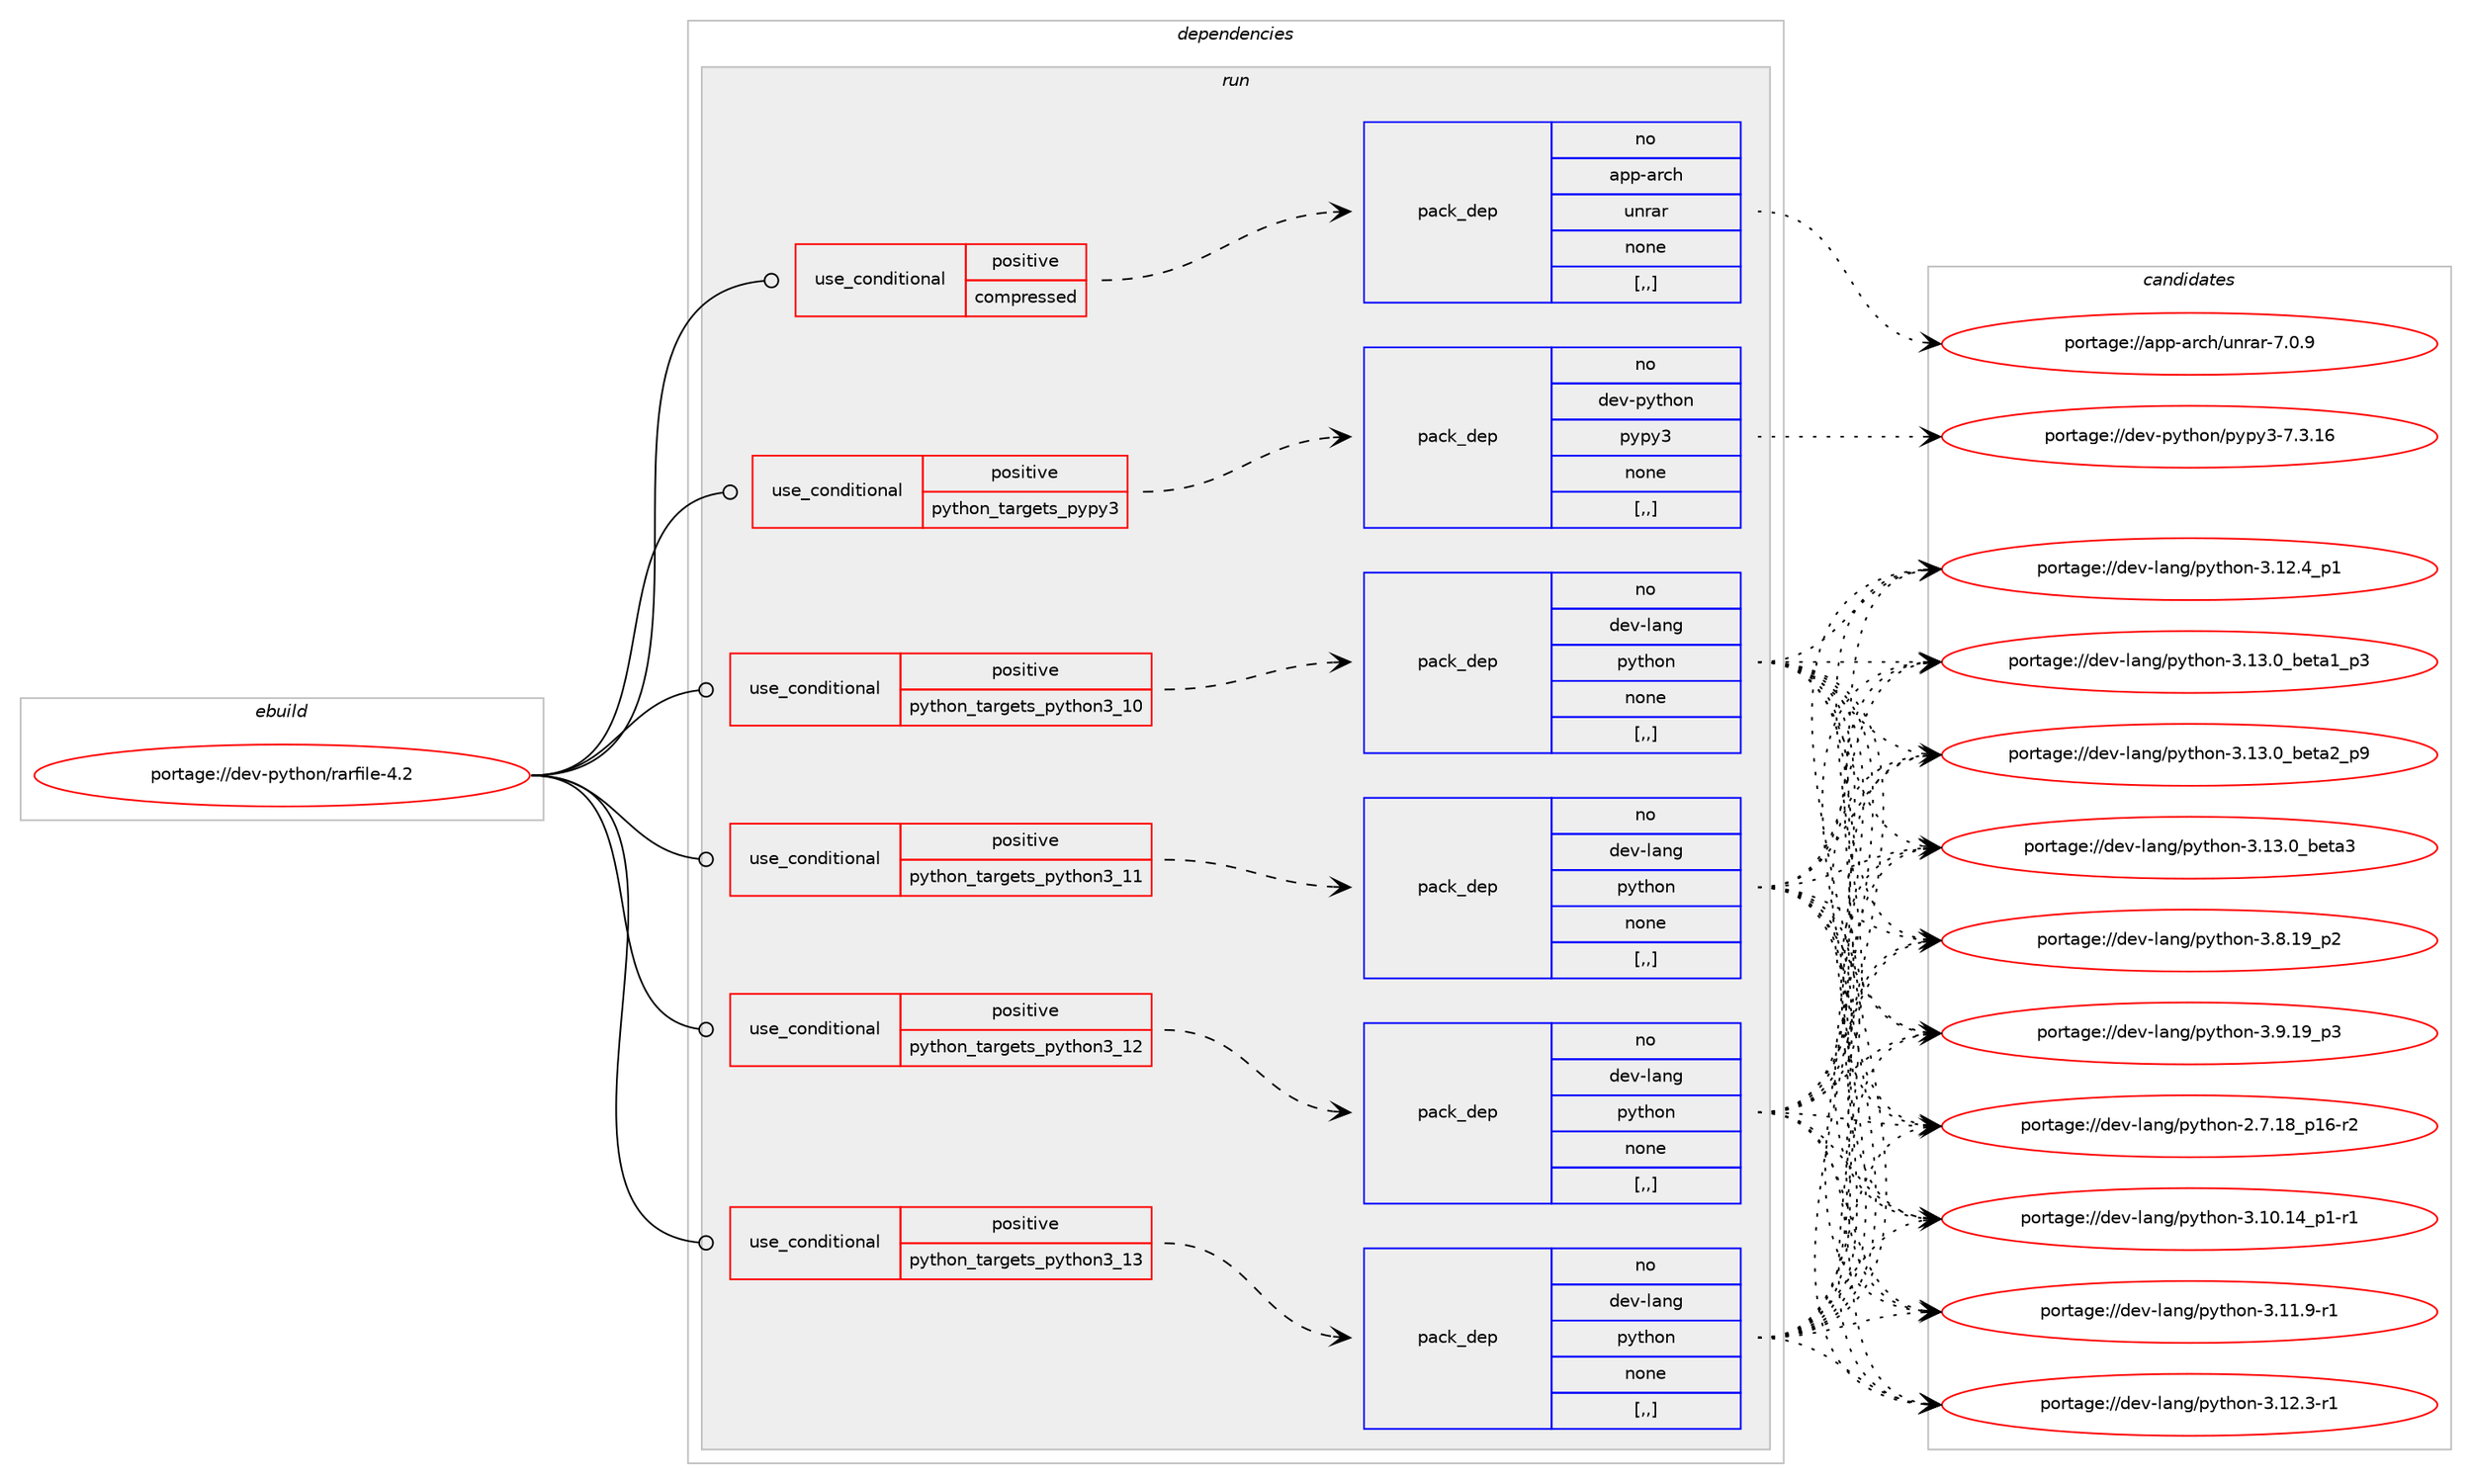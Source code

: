 digraph prolog {

# *************
# Graph options
# *************

newrank=true;
concentrate=true;
compound=true;
graph [rankdir=LR,fontname=Helvetica,fontsize=10,ranksep=1.5];#, ranksep=2.5, nodesep=0.2];
edge  [arrowhead=vee];
node  [fontname=Helvetica,fontsize=10];

# **********
# The ebuild
# **********

subgraph cluster_leftcol {
color=gray;
rank=same;
label=<<i>ebuild</i>>;
id [label="portage://dev-python/rarfile-4.2", color=red, width=4, href="../dev-python/rarfile-4.2.svg"];
}

# ****************
# The dependencies
# ****************

subgraph cluster_midcol {
color=gray;
label=<<i>dependencies</i>>;
subgraph cluster_compile {
fillcolor="#eeeeee";
style=filled;
label=<<i>compile</i>>;
}
subgraph cluster_compileandrun {
fillcolor="#eeeeee";
style=filled;
label=<<i>compile and run</i>>;
}
subgraph cluster_run {
fillcolor="#eeeeee";
style=filled;
label=<<i>run</i>>;
subgraph cond37555 {
dependency157381 [label=<<TABLE BORDER="0" CELLBORDER="1" CELLSPACING="0" CELLPADDING="4"><TR><TD ROWSPAN="3" CELLPADDING="10">use_conditional</TD></TR><TR><TD>positive</TD></TR><TR><TD>compressed</TD></TR></TABLE>>, shape=none, color=red];
subgraph pack118588 {
dependency157382 [label=<<TABLE BORDER="0" CELLBORDER="1" CELLSPACING="0" CELLPADDING="4" WIDTH="220"><TR><TD ROWSPAN="6" CELLPADDING="30">pack_dep</TD></TR><TR><TD WIDTH="110">no</TD></TR><TR><TD>app-arch</TD></TR><TR><TD>unrar</TD></TR><TR><TD>none</TD></TR><TR><TD>[,,]</TD></TR></TABLE>>, shape=none, color=blue];
}
dependency157381:e -> dependency157382:w [weight=20,style="dashed",arrowhead="vee"];
}
id:e -> dependency157381:w [weight=20,style="solid",arrowhead="odot"];
subgraph cond37556 {
dependency157383 [label=<<TABLE BORDER="0" CELLBORDER="1" CELLSPACING="0" CELLPADDING="4"><TR><TD ROWSPAN="3" CELLPADDING="10">use_conditional</TD></TR><TR><TD>positive</TD></TR><TR><TD>python_targets_pypy3</TD></TR></TABLE>>, shape=none, color=red];
subgraph pack118589 {
dependency157384 [label=<<TABLE BORDER="0" CELLBORDER="1" CELLSPACING="0" CELLPADDING="4" WIDTH="220"><TR><TD ROWSPAN="6" CELLPADDING="30">pack_dep</TD></TR><TR><TD WIDTH="110">no</TD></TR><TR><TD>dev-python</TD></TR><TR><TD>pypy3</TD></TR><TR><TD>none</TD></TR><TR><TD>[,,]</TD></TR></TABLE>>, shape=none, color=blue];
}
dependency157383:e -> dependency157384:w [weight=20,style="dashed",arrowhead="vee"];
}
id:e -> dependency157383:w [weight=20,style="solid",arrowhead="odot"];
subgraph cond37557 {
dependency157385 [label=<<TABLE BORDER="0" CELLBORDER="1" CELLSPACING="0" CELLPADDING="4"><TR><TD ROWSPAN="3" CELLPADDING="10">use_conditional</TD></TR><TR><TD>positive</TD></TR><TR><TD>python_targets_python3_10</TD></TR></TABLE>>, shape=none, color=red];
subgraph pack118590 {
dependency157386 [label=<<TABLE BORDER="0" CELLBORDER="1" CELLSPACING="0" CELLPADDING="4" WIDTH="220"><TR><TD ROWSPAN="6" CELLPADDING="30">pack_dep</TD></TR><TR><TD WIDTH="110">no</TD></TR><TR><TD>dev-lang</TD></TR><TR><TD>python</TD></TR><TR><TD>none</TD></TR><TR><TD>[,,]</TD></TR></TABLE>>, shape=none, color=blue];
}
dependency157385:e -> dependency157386:w [weight=20,style="dashed",arrowhead="vee"];
}
id:e -> dependency157385:w [weight=20,style="solid",arrowhead="odot"];
subgraph cond37558 {
dependency157387 [label=<<TABLE BORDER="0" CELLBORDER="1" CELLSPACING="0" CELLPADDING="4"><TR><TD ROWSPAN="3" CELLPADDING="10">use_conditional</TD></TR><TR><TD>positive</TD></TR><TR><TD>python_targets_python3_11</TD></TR></TABLE>>, shape=none, color=red];
subgraph pack118591 {
dependency157388 [label=<<TABLE BORDER="0" CELLBORDER="1" CELLSPACING="0" CELLPADDING="4" WIDTH="220"><TR><TD ROWSPAN="6" CELLPADDING="30">pack_dep</TD></TR><TR><TD WIDTH="110">no</TD></TR><TR><TD>dev-lang</TD></TR><TR><TD>python</TD></TR><TR><TD>none</TD></TR><TR><TD>[,,]</TD></TR></TABLE>>, shape=none, color=blue];
}
dependency157387:e -> dependency157388:w [weight=20,style="dashed",arrowhead="vee"];
}
id:e -> dependency157387:w [weight=20,style="solid",arrowhead="odot"];
subgraph cond37559 {
dependency157389 [label=<<TABLE BORDER="0" CELLBORDER="1" CELLSPACING="0" CELLPADDING="4"><TR><TD ROWSPAN="3" CELLPADDING="10">use_conditional</TD></TR><TR><TD>positive</TD></TR><TR><TD>python_targets_python3_12</TD></TR></TABLE>>, shape=none, color=red];
subgraph pack118592 {
dependency157390 [label=<<TABLE BORDER="0" CELLBORDER="1" CELLSPACING="0" CELLPADDING="4" WIDTH="220"><TR><TD ROWSPAN="6" CELLPADDING="30">pack_dep</TD></TR><TR><TD WIDTH="110">no</TD></TR><TR><TD>dev-lang</TD></TR><TR><TD>python</TD></TR><TR><TD>none</TD></TR><TR><TD>[,,]</TD></TR></TABLE>>, shape=none, color=blue];
}
dependency157389:e -> dependency157390:w [weight=20,style="dashed",arrowhead="vee"];
}
id:e -> dependency157389:w [weight=20,style="solid",arrowhead="odot"];
subgraph cond37560 {
dependency157391 [label=<<TABLE BORDER="0" CELLBORDER="1" CELLSPACING="0" CELLPADDING="4"><TR><TD ROWSPAN="3" CELLPADDING="10">use_conditional</TD></TR><TR><TD>positive</TD></TR><TR><TD>python_targets_python3_13</TD></TR></TABLE>>, shape=none, color=red];
subgraph pack118593 {
dependency157392 [label=<<TABLE BORDER="0" CELLBORDER="1" CELLSPACING="0" CELLPADDING="4" WIDTH="220"><TR><TD ROWSPAN="6" CELLPADDING="30">pack_dep</TD></TR><TR><TD WIDTH="110">no</TD></TR><TR><TD>dev-lang</TD></TR><TR><TD>python</TD></TR><TR><TD>none</TD></TR><TR><TD>[,,]</TD></TR></TABLE>>, shape=none, color=blue];
}
dependency157391:e -> dependency157392:w [weight=20,style="dashed",arrowhead="vee"];
}
id:e -> dependency157391:w [weight=20,style="solid",arrowhead="odot"];
}
}

# **************
# The candidates
# **************

subgraph cluster_choices {
rank=same;
color=gray;
label=<<i>candidates</i>>;

subgraph choice118588 {
color=black;
nodesep=1;
choice971121124597114991044711711011497114455546484657 [label="portage://app-arch/unrar-7.0.9", color=red, width=4,href="../app-arch/unrar-7.0.9.svg"];
dependency157382:e -> choice971121124597114991044711711011497114455546484657:w [style=dotted,weight="100"];
}
subgraph choice118589 {
color=black;
nodesep=1;
choice10010111845112121116104111110471121211121215145554651464954 [label="portage://dev-python/pypy3-7.3.16", color=red, width=4,href="../dev-python/pypy3-7.3.16.svg"];
dependency157384:e -> choice10010111845112121116104111110471121211121215145554651464954:w [style=dotted,weight="100"];
}
subgraph choice118590 {
color=black;
nodesep=1;
choice100101118451089711010347112121116104111110455046554649569511249544511450 [label="portage://dev-lang/python-2.7.18_p16-r2", color=red, width=4,href="../dev-lang/python-2.7.18_p16-r2.svg"];
choice100101118451089711010347112121116104111110455146494846495295112494511449 [label="portage://dev-lang/python-3.10.14_p1-r1", color=red, width=4,href="../dev-lang/python-3.10.14_p1-r1.svg"];
choice100101118451089711010347112121116104111110455146494946574511449 [label="portage://dev-lang/python-3.11.9-r1", color=red, width=4,href="../dev-lang/python-3.11.9-r1.svg"];
choice100101118451089711010347112121116104111110455146495046514511449 [label="portage://dev-lang/python-3.12.3-r1", color=red, width=4,href="../dev-lang/python-3.12.3-r1.svg"];
choice100101118451089711010347112121116104111110455146495046529511249 [label="portage://dev-lang/python-3.12.4_p1", color=red, width=4,href="../dev-lang/python-3.12.4_p1.svg"];
choice10010111845108971101034711212111610411111045514649514648959810111697499511251 [label="portage://dev-lang/python-3.13.0_beta1_p3", color=red, width=4,href="../dev-lang/python-3.13.0_beta1_p3.svg"];
choice10010111845108971101034711212111610411111045514649514648959810111697509511257 [label="portage://dev-lang/python-3.13.0_beta2_p9", color=red, width=4,href="../dev-lang/python-3.13.0_beta2_p9.svg"];
choice1001011184510897110103471121211161041111104551464951464895981011169751 [label="portage://dev-lang/python-3.13.0_beta3", color=red, width=4,href="../dev-lang/python-3.13.0_beta3.svg"];
choice100101118451089711010347112121116104111110455146564649579511250 [label="portage://dev-lang/python-3.8.19_p2", color=red, width=4,href="../dev-lang/python-3.8.19_p2.svg"];
choice100101118451089711010347112121116104111110455146574649579511251 [label="portage://dev-lang/python-3.9.19_p3", color=red, width=4,href="../dev-lang/python-3.9.19_p3.svg"];
dependency157386:e -> choice100101118451089711010347112121116104111110455046554649569511249544511450:w [style=dotted,weight="100"];
dependency157386:e -> choice100101118451089711010347112121116104111110455146494846495295112494511449:w [style=dotted,weight="100"];
dependency157386:e -> choice100101118451089711010347112121116104111110455146494946574511449:w [style=dotted,weight="100"];
dependency157386:e -> choice100101118451089711010347112121116104111110455146495046514511449:w [style=dotted,weight="100"];
dependency157386:e -> choice100101118451089711010347112121116104111110455146495046529511249:w [style=dotted,weight="100"];
dependency157386:e -> choice10010111845108971101034711212111610411111045514649514648959810111697499511251:w [style=dotted,weight="100"];
dependency157386:e -> choice10010111845108971101034711212111610411111045514649514648959810111697509511257:w [style=dotted,weight="100"];
dependency157386:e -> choice1001011184510897110103471121211161041111104551464951464895981011169751:w [style=dotted,weight="100"];
dependency157386:e -> choice100101118451089711010347112121116104111110455146564649579511250:w [style=dotted,weight="100"];
dependency157386:e -> choice100101118451089711010347112121116104111110455146574649579511251:w [style=dotted,weight="100"];
}
subgraph choice118591 {
color=black;
nodesep=1;
choice100101118451089711010347112121116104111110455046554649569511249544511450 [label="portage://dev-lang/python-2.7.18_p16-r2", color=red, width=4,href="../dev-lang/python-2.7.18_p16-r2.svg"];
choice100101118451089711010347112121116104111110455146494846495295112494511449 [label="portage://dev-lang/python-3.10.14_p1-r1", color=red, width=4,href="../dev-lang/python-3.10.14_p1-r1.svg"];
choice100101118451089711010347112121116104111110455146494946574511449 [label="portage://dev-lang/python-3.11.9-r1", color=red, width=4,href="../dev-lang/python-3.11.9-r1.svg"];
choice100101118451089711010347112121116104111110455146495046514511449 [label="portage://dev-lang/python-3.12.3-r1", color=red, width=4,href="../dev-lang/python-3.12.3-r1.svg"];
choice100101118451089711010347112121116104111110455146495046529511249 [label="portage://dev-lang/python-3.12.4_p1", color=red, width=4,href="../dev-lang/python-3.12.4_p1.svg"];
choice10010111845108971101034711212111610411111045514649514648959810111697499511251 [label="portage://dev-lang/python-3.13.0_beta1_p3", color=red, width=4,href="../dev-lang/python-3.13.0_beta1_p3.svg"];
choice10010111845108971101034711212111610411111045514649514648959810111697509511257 [label="portage://dev-lang/python-3.13.0_beta2_p9", color=red, width=4,href="../dev-lang/python-3.13.0_beta2_p9.svg"];
choice1001011184510897110103471121211161041111104551464951464895981011169751 [label="portage://dev-lang/python-3.13.0_beta3", color=red, width=4,href="../dev-lang/python-3.13.0_beta3.svg"];
choice100101118451089711010347112121116104111110455146564649579511250 [label="portage://dev-lang/python-3.8.19_p2", color=red, width=4,href="../dev-lang/python-3.8.19_p2.svg"];
choice100101118451089711010347112121116104111110455146574649579511251 [label="portage://dev-lang/python-3.9.19_p3", color=red, width=4,href="../dev-lang/python-3.9.19_p3.svg"];
dependency157388:e -> choice100101118451089711010347112121116104111110455046554649569511249544511450:w [style=dotted,weight="100"];
dependency157388:e -> choice100101118451089711010347112121116104111110455146494846495295112494511449:w [style=dotted,weight="100"];
dependency157388:e -> choice100101118451089711010347112121116104111110455146494946574511449:w [style=dotted,weight="100"];
dependency157388:e -> choice100101118451089711010347112121116104111110455146495046514511449:w [style=dotted,weight="100"];
dependency157388:e -> choice100101118451089711010347112121116104111110455146495046529511249:w [style=dotted,weight="100"];
dependency157388:e -> choice10010111845108971101034711212111610411111045514649514648959810111697499511251:w [style=dotted,weight="100"];
dependency157388:e -> choice10010111845108971101034711212111610411111045514649514648959810111697509511257:w [style=dotted,weight="100"];
dependency157388:e -> choice1001011184510897110103471121211161041111104551464951464895981011169751:w [style=dotted,weight="100"];
dependency157388:e -> choice100101118451089711010347112121116104111110455146564649579511250:w [style=dotted,weight="100"];
dependency157388:e -> choice100101118451089711010347112121116104111110455146574649579511251:w [style=dotted,weight="100"];
}
subgraph choice118592 {
color=black;
nodesep=1;
choice100101118451089711010347112121116104111110455046554649569511249544511450 [label="portage://dev-lang/python-2.7.18_p16-r2", color=red, width=4,href="../dev-lang/python-2.7.18_p16-r2.svg"];
choice100101118451089711010347112121116104111110455146494846495295112494511449 [label="portage://dev-lang/python-3.10.14_p1-r1", color=red, width=4,href="../dev-lang/python-3.10.14_p1-r1.svg"];
choice100101118451089711010347112121116104111110455146494946574511449 [label="portage://dev-lang/python-3.11.9-r1", color=red, width=4,href="../dev-lang/python-3.11.9-r1.svg"];
choice100101118451089711010347112121116104111110455146495046514511449 [label="portage://dev-lang/python-3.12.3-r1", color=red, width=4,href="../dev-lang/python-3.12.3-r1.svg"];
choice100101118451089711010347112121116104111110455146495046529511249 [label="portage://dev-lang/python-3.12.4_p1", color=red, width=4,href="../dev-lang/python-3.12.4_p1.svg"];
choice10010111845108971101034711212111610411111045514649514648959810111697499511251 [label="portage://dev-lang/python-3.13.0_beta1_p3", color=red, width=4,href="../dev-lang/python-3.13.0_beta1_p3.svg"];
choice10010111845108971101034711212111610411111045514649514648959810111697509511257 [label="portage://dev-lang/python-3.13.0_beta2_p9", color=red, width=4,href="../dev-lang/python-3.13.0_beta2_p9.svg"];
choice1001011184510897110103471121211161041111104551464951464895981011169751 [label="portage://dev-lang/python-3.13.0_beta3", color=red, width=4,href="../dev-lang/python-3.13.0_beta3.svg"];
choice100101118451089711010347112121116104111110455146564649579511250 [label="portage://dev-lang/python-3.8.19_p2", color=red, width=4,href="../dev-lang/python-3.8.19_p2.svg"];
choice100101118451089711010347112121116104111110455146574649579511251 [label="portage://dev-lang/python-3.9.19_p3", color=red, width=4,href="../dev-lang/python-3.9.19_p3.svg"];
dependency157390:e -> choice100101118451089711010347112121116104111110455046554649569511249544511450:w [style=dotted,weight="100"];
dependency157390:e -> choice100101118451089711010347112121116104111110455146494846495295112494511449:w [style=dotted,weight="100"];
dependency157390:e -> choice100101118451089711010347112121116104111110455146494946574511449:w [style=dotted,weight="100"];
dependency157390:e -> choice100101118451089711010347112121116104111110455146495046514511449:w [style=dotted,weight="100"];
dependency157390:e -> choice100101118451089711010347112121116104111110455146495046529511249:w [style=dotted,weight="100"];
dependency157390:e -> choice10010111845108971101034711212111610411111045514649514648959810111697499511251:w [style=dotted,weight="100"];
dependency157390:e -> choice10010111845108971101034711212111610411111045514649514648959810111697509511257:w [style=dotted,weight="100"];
dependency157390:e -> choice1001011184510897110103471121211161041111104551464951464895981011169751:w [style=dotted,weight="100"];
dependency157390:e -> choice100101118451089711010347112121116104111110455146564649579511250:w [style=dotted,weight="100"];
dependency157390:e -> choice100101118451089711010347112121116104111110455146574649579511251:w [style=dotted,weight="100"];
}
subgraph choice118593 {
color=black;
nodesep=1;
choice100101118451089711010347112121116104111110455046554649569511249544511450 [label="portage://dev-lang/python-2.7.18_p16-r2", color=red, width=4,href="../dev-lang/python-2.7.18_p16-r2.svg"];
choice100101118451089711010347112121116104111110455146494846495295112494511449 [label="portage://dev-lang/python-3.10.14_p1-r1", color=red, width=4,href="../dev-lang/python-3.10.14_p1-r1.svg"];
choice100101118451089711010347112121116104111110455146494946574511449 [label="portage://dev-lang/python-3.11.9-r1", color=red, width=4,href="../dev-lang/python-3.11.9-r1.svg"];
choice100101118451089711010347112121116104111110455146495046514511449 [label="portage://dev-lang/python-3.12.3-r1", color=red, width=4,href="../dev-lang/python-3.12.3-r1.svg"];
choice100101118451089711010347112121116104111110455146495046529511249 [label="portage://dev-lang/python-3.12.4_p1", color=red, width=4,href="../dev-lang/python-3.12.4_p1.svg"];
choice10010111845108971101034711212111610411111045514649514648959810111697499511251 [label="portage://dev-lang/python-3.13.0_beta1_p3", color=red, width=4,href="../dev-lang/python-3.13.0_beta1_p3.svg"];
choice10010111845108971101034711212111610411111045514649514648959810111697509511257 [label="portage://dev-lang/python-3.13.0_beta2_p9", color=red, width=4,href="../dev-lang/python-3.13.0_beta2_p9.svg"];
choice1001011184510897110103471121211161041111104551464951464895981011169751 [label="portage://dev-lang/python-3.13.0_beta3", color=red, width=4,href="../dev-lang/python-3.13.0_beta3.svg"];
choice100101118451089711010347112121116104111110455146564649579511250 [label="portage://dev-lang/python-3.8.19_p2", color=red, width=4,href="../dev-lang/python-3.8.19_p2.svg"];
choice100101118451089711010347112121116104111110455146574649579511251 [label="portage://dev-lang/python-3.9.19_p3", color=red, width=4,href="../dev-lang/python-3.9.19_p3.svg"];
dependency157392:e -> choice100101118451089711010347112121116104111110455046554649569511249544511450:w [style=dotted,weight="100"];
dependency157392:e -> choice100101118451089711010347112121116104111110455146494846495295112494511449:w [style=dotted,weight="100"];
dependency157392:e -> choice100101118451089711010347112121116104111110455146494946574511449:w [style=dotted,weight="100"];
dependency157392:e -> choice100101118451089711010347112121116104111110455146495046514511449:w [style=dotted,weight="100"];
dependency157392:e -> choice100101118451089711010347112121116104111110455146495046529511249:w [style=dotted,weight="100"];
dependency157392:e -> choice10010111845108971101034711212111610411111045514649514648959810111697499511251:w [style=dotted,weight="100"];
dependency157392:e -> choice10010111845108971101034711212111610411111045514649514648959810111697509511257:w [style=dotted,weight="100"];
dependency157392:e -> choice1001011184510897110103471121211161041111104551464951464895981011169751:w [style=dotted,weight="100"];
dependency157392:e -> choice100101118451089711010347112121116104111110455146564649579511250:w [style=dotted,weight="100"];
dependency157392:e -> choice100101118451089711010347112121116104111110455146574649579511251:w [style=dotted,weight="100"];
}
}

}
